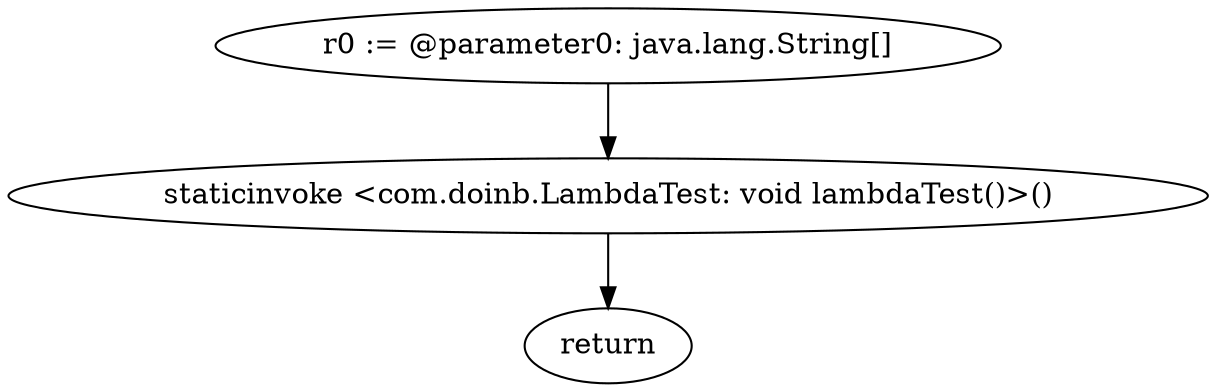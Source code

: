 digraph "unitGraph" {
    "r0 := @parameter0: java.lang.String[]"
    "staticinvoke <com.doinb.LambdaTest: void lambdaTest()>()"
    "return"
    "r0 := @parameter0: java.lang.String[]"->"staticinvoke <com.doinb.LambdaTest: void lambdaTest()>()";
    "staticinvoke <com.doinb.LambdaTest: void lambdaTest()>()"->"return";
}
